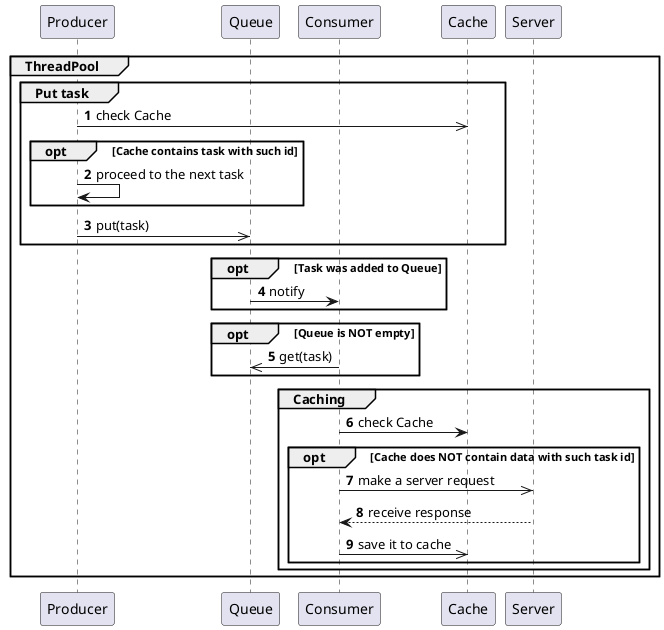 @startuml uml_seq_diagram_process
autonumber

participant Producer
participant Queue
participant Consumer
participant Cache
participant Server

Group ThreadPool
Group Put task
    Producer ->> Cache: check Cache
    Opt Cache contains task with such id
        Producer -> Producer : proceed to the next task
    end
    Producer ->> Queue : put(task)
end

Opt Task was added to Queue
        Queue -> Consumer : notify
end

Opt Queue is NOT empty
        Consumer ->> Queue : get(task)
end

Group Caching
Consumer -> Cache : check Cache
opt Cache does NOT contain data with such task id
  Consumer ->> Server : make a server request
  Server --> Consumer : receive response
  Consumer ->> Cache : save it to cache
end

end
end
@enduml